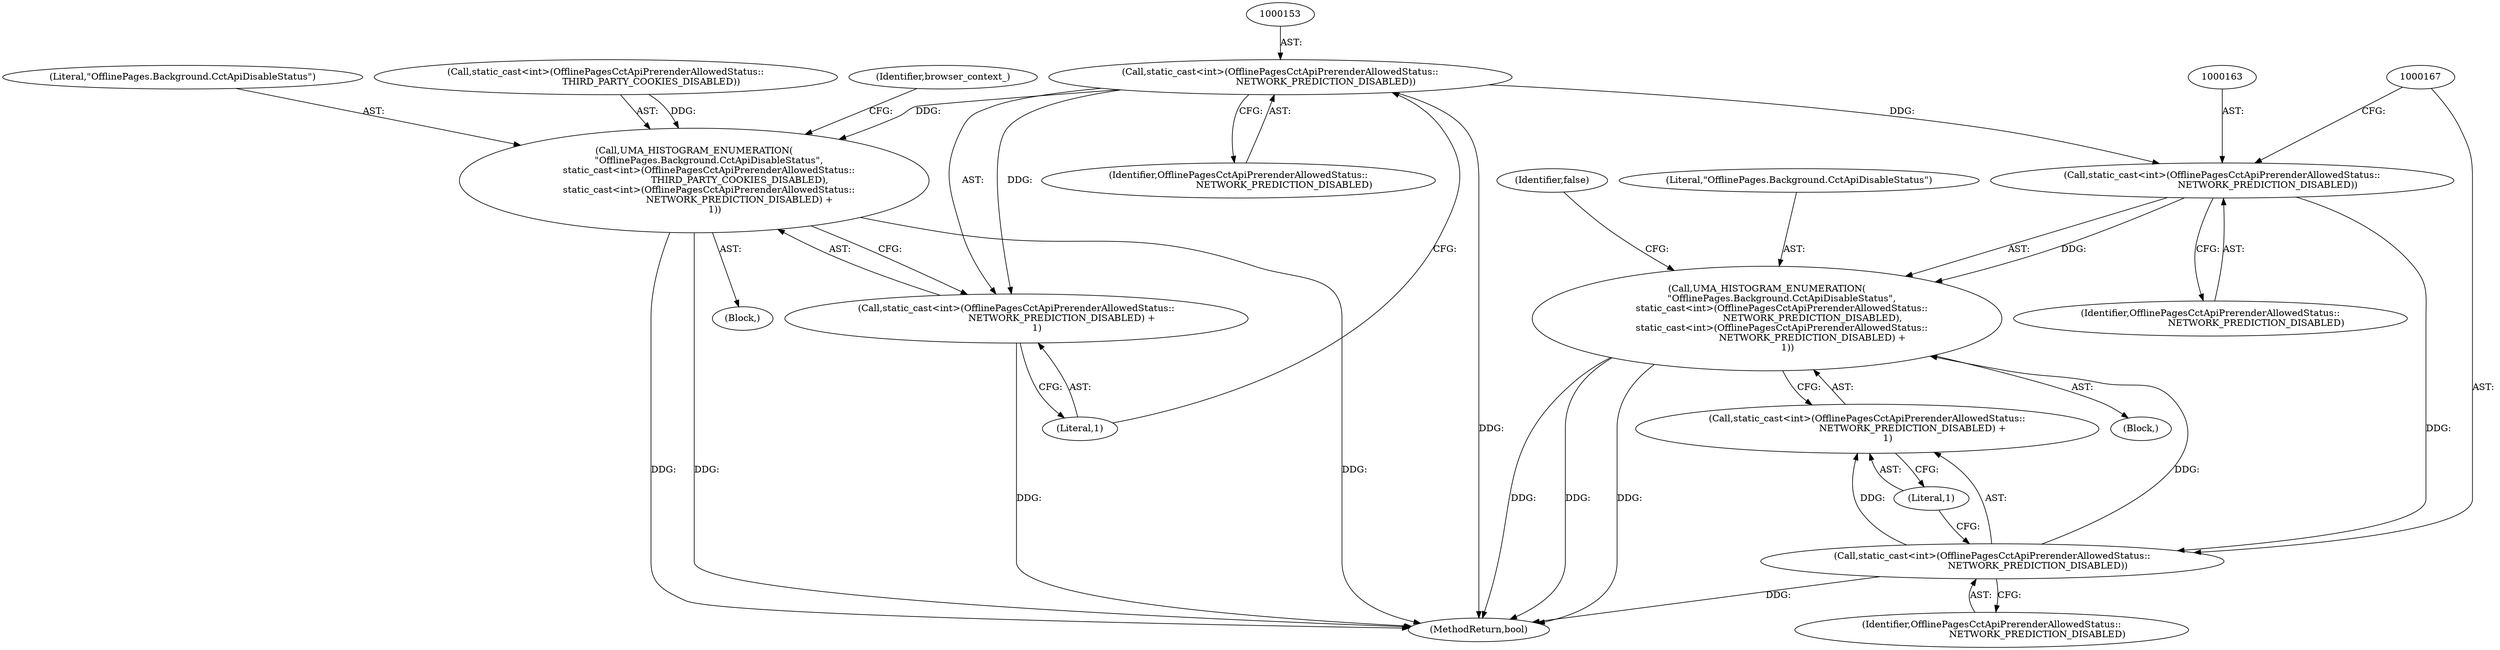 digraph "1_Chrome_35eb28748d45b87695a69eceffaff73a0be476af@del" {
"1000152" [label="(Call,static_cast<int>(OfflinePagesCctApiPrerenderAllowedStatus::\n                               NETWORK_PREDICTION_DISABLED))"];
"1000146" [label="(Call,UMA_HISTOGRAM_ENUMERATION(\n          \"OfflinePages.Background.CctApiDisableStatus\",\n          static_cast<int>(OfflinePagesCctApiPrerenderAllowedStatus::\n                               THIRD_PARTY_COOKIES_DISABLED),\n          static_cast<int>(OfflinePagesCctApiPrerenderAllowedStatus::\n                               NETWORK_PREDICTION_DISABLED) +\n              1))"];
"1000151" [label="(Call,static_cast<int>(OfflinePagesCctApiPrerenderAllowedStatus::\n                               NETWORK_PREDICTION_DISABLED) +\n              1)"];
"1000162" [label="(Call,static_cast<int>(OfflinePagesCctApiPrerenderAllowedStatus::\n                               NETWORK_PREDICTION_DISABLED))"];
"1000160" [label="(Call,UMA_HISTOGRAM_ENUMERATION(\n          \"OfflinePages.Background.CctApiDisableStatus\",\n          static_cast<int>(OfflinePagesCctApiPrerenderAllowedStatus::\n                               NETWORK_PREDICTION_DISABLED),\n          static_cast<int>(OfflinePagesCctApiPrerenderAllowedStatus::\n                               NETWORK_PREDICTION_DISABLED) +\n              1))"];
"1000166" [label="(Call,static_cast<int>(OfflinePagesCctApiPrerenderAllowedStatus::\n                               NETWORK_PREDICTION_DISABLED))"];
"1000165" [label="(Call,static_cast<int>(OfflinePagesCctApiPrerenderAllowedStatus::\n                               NETWORK_PREDICTION_DISABLED) +\n              1)"];
"1000145" [label="(Block,)"];
"1000169" [label="(Literal,1)"];
"1000168" [label="(Identifier,OfflinePagesCctApiPrerenderAllowedStatus::\n                               NETWORK_PREDICTION_DISABLED)"];
"1000162" [label="(Call,static_cast<int>(OfflinePagesCctApiPrerenderAllowedStatus::\n                               NETWORK_PREDICTION_DISABLED))"];
"1000160" [label="(Call,UMA_HISTOGRAM_ENUMERATION(\n          \"OfflinePages.Background.CctApiDisableStatus\",\n          static_cast<int>(OfflinePagesCctApiPrerenderAllowedStatus::\n                               NETWORK_PREDICTION_DISABLED),\n          static_cast<int>(OfflinePagesCctApiPrerenderAllowedStatus::\n                               NETWORK_PREDICTION_DISABLED) +\n              1))"];
"1000171" [label="(Identifier,false)"];
"1000164" [label="(Identifier,OfflinePagesCctApiPrerenderAllowedStatus::\n                               NETWORK_PREDICTION_DISABLED)"];
"1000151" [label="(Call,static_cast<int>(OfflinePagesCctApiPrerenderAllowedStatus::\n                               NETWORK_PREDICTION_DISABLED) +\n              1)"];
"1000260" [label="(MethodReturn,bool)"];
"1000147" [label="(Literal,\"OfflinePages.Background.CctApiDisableStatus\")"];
"1000161" [label="(Literal,\"OfflinePages.Background.CctApiDisableStatus\")"];
"1000166" [label="(Call,static_cast<int>(OfflinePagesCctApiPrerenderAllowedStatus::\n                               NETWORK_PREDICTION_DISABLED))"];
"1000154" [label="(Identifier,OfflinePagesCctApiPrerenderAllowedStatus::\n                               NETWORK_PREDICTION_DISABLED)"];
"1000152" [label="(Call,static_cast<int>(OfflinePagesCctApiPrerenderAllowedStatus::\n                               NETWORK_PREDICTION_DISABLED))"];
"1000148" [label="(Call,static_cast<int>(OfflinePagesCctApiPrerenderAllowedStatus::\n                               THIRD_PARTY_COOKIES_DISABLED))"];
"1000146" [label="(Call,UMA_HISTOGRAM_ENUMERATION(\n          \"OfflinePages.Background.CctApiDisableStatus\",\n          static_cast<int>(OfflinePagesCctApiPrerenderAllowedStatus::\n                               THIRD_PARTY_COOKIES_DISABLED),\n          static_cast<int>(OfflinePagesCctApiPrerenderAllowedStatus::\n                               NETWORK_PREDICTION_DISABLED) +\n              1))"];
"1000159" [label="(Block,)"];
"1000158" [label="(Identifier,browser_context_)"];
"1000155" [label="(Literal,1)"];
"1000165" [label="(Call,static_cast<int>(OfflinePagesCctApiPrerenderAllowedStatus::\n                               NETWORK_PREDICTION_DISABLED) +\n              1)"];
"1000152" -> "1000151"  [label="AST: "];
"1000152" -> "1000154"  [label="CFG: "];
"1000153" -> "1000152"  [label="AST: "];
"1000154" -> "1000152"  [label="AST: "];
"1000155" -> "1000152"  [label="CFG: "];
"1000152" -> "1000260"  [label="DDG: "];
"1000152" -> "1000146"  [label="DDG: "];
"1000152" -> "1000151"  [label="DDG: "];
"1000152" -> "1000162"  [label="DDG: "];
"1000146" -> "1000145"  [label="AST: "];
"1000146" -> "1000151"  [label="CFG: "];
"1000147" -> "1000146"  [label="AST: "];
"1000148" -> "1000146"  [label="AST: "];
"1000151" -> "1000146"  [label="AST: "];
"1000158" -> "1000146"  [label="CFG: "];
"1000146" -> "1000260"  [label="DDG: "];
"1000146" -> "1000260"  [label="DDG: "];
"1000146" -> "1000260"  [label="DDG: "];
"1000148" -> "1000146"  [label="DDG: "];
"1000151" -> "1000155"  [label="CFG: "];
"1000155" -> "1000151"  [label="AST: "];
"1000151" -> "1000260"  [label="DDG: "];
"1000162" -> "1000160"  [label="AST: "];
"1000162" -> "1000164"  [label="CFG: "];
"1000163" -> "1000162"  [label="AST: "];
"1000164" -> "1000162"  [label="AST: "];
"1000167" -> "1000162"  [label="CFG: "];
"1000162" -> "1000160"  [label="DDG: "];
"1000162" -> "1000166"  [label="DDG: "];
"1000160" -> "1000159"  [label="AST: "];
"1000160" -> "1000165"  [label="CFG: "];
"1000161" -> "1000160"  [label="AST: "];
"1000165" -> "1000160"  [label="AST: "];
"1000171" -> "1000160"  [label="CFG: "];
"1000160" -> "1000260"  [label="DDG: "];
"1000160" -> "1000260"  [label="DDG: "];
"1000160" -> "1000260"  [label="DDG: "];
"1000166" -> "1000160"  [label="DDG: "];
"1000166" -> "1000165"  [label="AST: "];
"1000166" -> "1000168"  [label="CFG: "];
"1000167" -> "1000166"  [label="AST: "];
"1000168" -> "1000166"  [label="AST: "];
"1000169" -> "1000166"  [label="CFG: "];
"1000166" -> "1000260"  [label="DDG: "];
"1000166" -> "1000165"  [label="DDG: "];
"1000165" -> "1000169"  [label="CFG: "];
"1000169" -> "1000165"  [label="AST: "];
}
